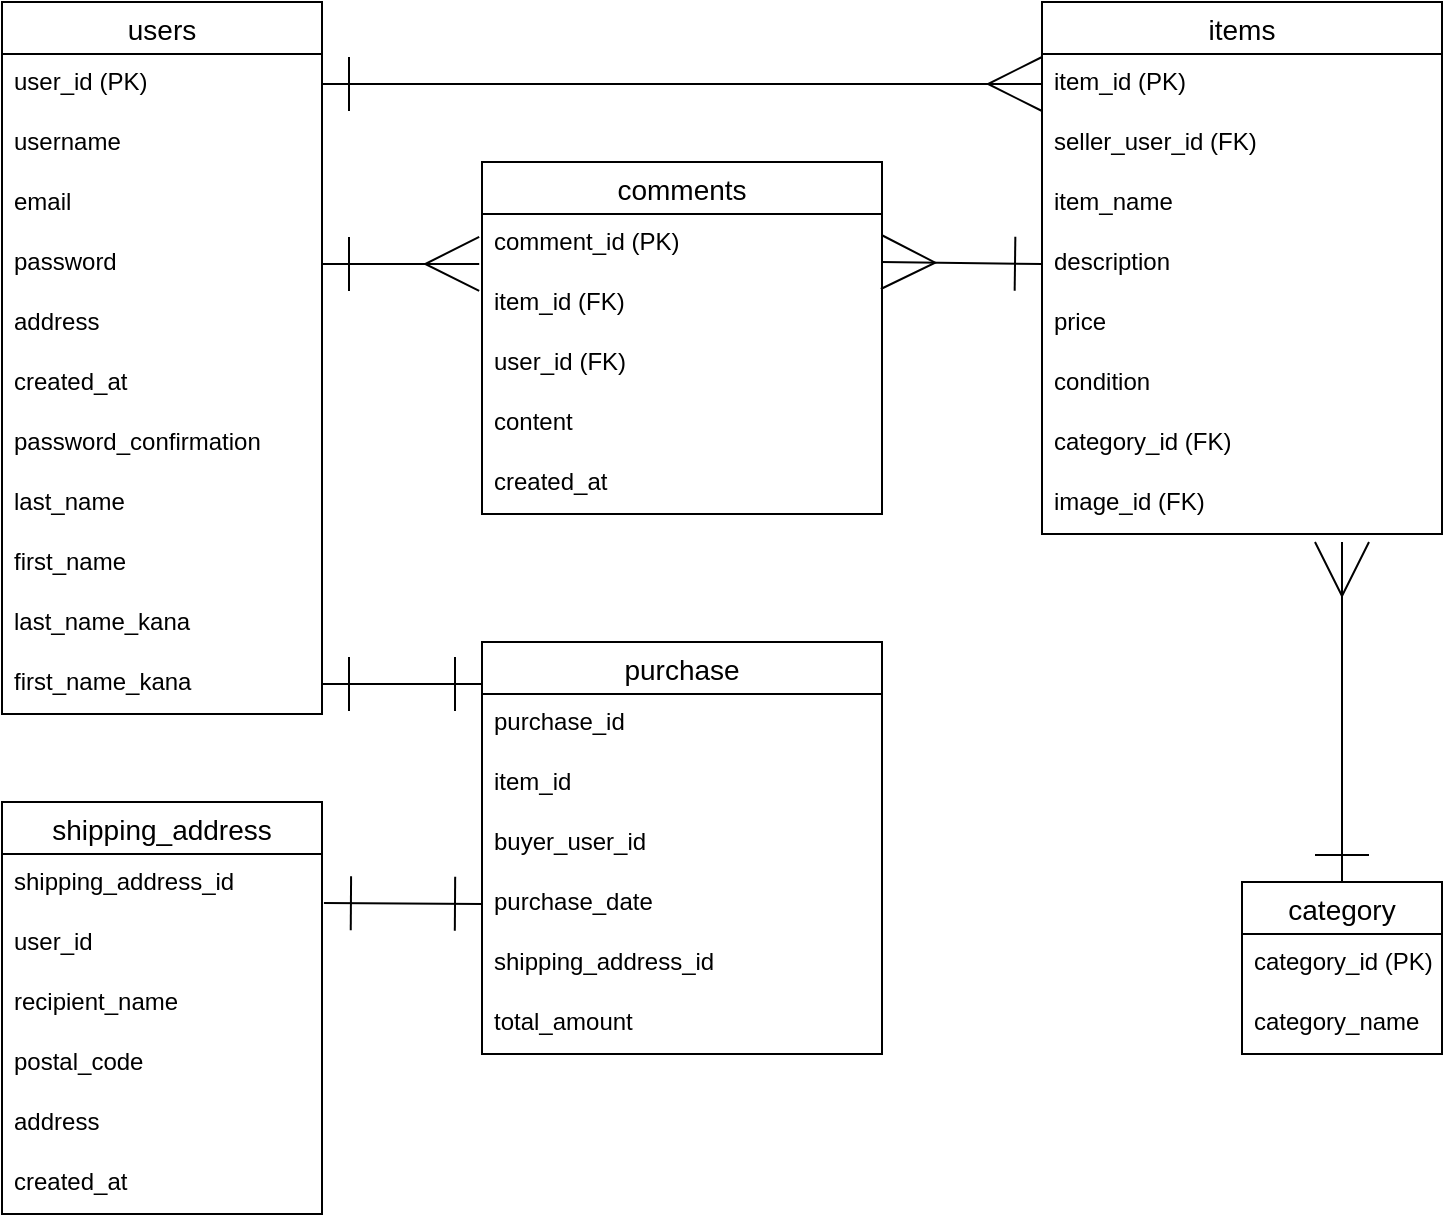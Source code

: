 <mxfile>
    <diagram id="QWt5Njx8KKRFBF5kM7WJ" name="ページ1">
        <mxGraphModel dx="806" dy="633" grid="1" gridSize="10" guides="1" tooltips="1" connect="1" arrows="1" fold="1" page="1" pageScale="1" pageWidth="827" pageHeight="1169" math="0" shadow="0">
            <root>
                <mxCell id="0"/>
                <mxCell id="1" parent="0"/>
                <mxCell id="JLa_qJ1yqbKClG0ipo85-51" value="users" style="swimlane;fontStyle=0;childLayout=stackLayout;horizontal=1;startSize=26;horizontalStack=0;resizeParent=1;resizeParentMax=0;resizeLast=0;collapsible=1;marginBottom=0;align=center;fontSize=14;" vertex="1" parent="1">
                    <mxGeometry x="40" y="40" width="160" height="356" as="geometry"/>
                </mxCell>
                <mxCell id="JLa_qJ1yqbKClG0ipo85-52" value="user_id (PK)" style="text;strokeColor=none;fillColor=none;spacingLeft=4;spacingRight=4;overflow=hidden;rotatable=0;points=[[0,0.5],[1,0.5]];portConstraint=eastwest;fontSize=12;" vertex="1" parent="JLa_qJ1yqbKClG0ipo85-51">
                    <mxGeometry y="26" width="160" height="30" as="geometry"/>
                </mxCell>
                <mxCell id="JLa_qJ1yqbKClG0ipo85-53" value="username" style="text;strokeColor=none;fillColor=none;spacingLeft=4;spacingRight=4;overflow=hidden;rotatable=0;points=[[0,0.5],[1,0.5]];portConstraint=eastwest;fontSize=12;" vertex="1" parent="JLa_qJ1yqbKClG0ipo85-51">
                    <mxGeometry y="56" width="160" height="30" as="geometry"/>
                </mxCell>
                <mxCell id="JLa_qJ1yqbKClG0ipo85-55" value="email" style="text;strokeColor=none;fillColor=none;spacingLeft=4;spacingRight=4;overflow=hidden;rotatable=0;points=[[0,0.5],[1,0.5]];portConstraint=eastwest;fontSize=12;" vertex="1" parent="JLa_qJ1yqbKClG0ipo85-51">
                    <mxGeometry y="86" width="160" height="30" as="geometry"/>
                </mxCell>
                <mxCell id="JLa_qJ1yqbKClG0ipo85-56" value="password" style="text;strokeColor=none;fillColor=none;spacingLeft=4;spacingRight=4;overflow=hidden;rotatable=0;points=[[0,0.5],[1,0.5]];portConstraint=eastwest;fontSize=12;" vertex="1" parent="JLa_qJ1yqbKClG0ipo85-51">
                    <mxGeometry y="116" width="160" height="30" as="geometry"/>
                </mxCell>
                <mxCell id="JLa_qJ1yqbKClG0ipo85-54" value="address" style="text;strokeColor=none;fillColor=none;spacingLeft=4;spacingRight=4;overflow=hidden;rotatable=0;points=[[0,0.5],[1,0.5]];portConstraint=eastwest;fontSize=12;" vertex="1" parent="JLa_qJ1yqbKClG0ipo85-51">
                    <mxGeometry y="146" width="160" height="30" as="geometry"/>
                </mxCell>
                <mxCell id="JLa_qJ1yqbKClG0ipo85-57" value="created_at" style="text;strokeColor=none;fillColor=none;spacingLeft=4;spacingRight=4;overflow=hidden;rotatable=0;points=[[0,0.5],[1,0.5]];portConstraint=eastwest;fontSize=12;" vertex="1" parent="JLa_qJ1yqbKClG0ipo85-51">
                    <mxGeometry y="176" width="160" height="30" as="geometry"/>
                </mxCell>
                <mxCell id="JLa_qJ1yqbKClG0ipo85-125" value="password_confirmation" style="text;strokeColor=none;fillColor=none;spacingLeft=4;spacingRight=4;overflow=hidden;rotatable=0;points=[[0,0.5],[1,0.5]];portConstraint=eastwest;fontSize=12;" vertex="1" parent="JLa_qJ1yqbKClG0ipo85-51">
                    <mxGeometry y="206" width="160" height="30" as="geometry"/>
                </mxCell>
                <mxCell id="JLa_qJ1yqbKClG0ipo85-127" value=" last_name" style="text;strokeColor=none;fillColor=none;spacingLeft=4;spacingRight=4;overflow=hidden;rotatable=0;points=[[0,0.5],[1,0.5]];portConstraint=eastwest;fontSize=12;" vertex="1" parent="JLa_qJ1yqbKClG0ipo85-51">
                    <mxGeometry y="236" width="160" height="30" as="geometry"/>
                </mxCell>
                <mxCell id="JLa_qJ1yqbKClG0ipo85-128" value="first_name" style="text;strokeColor=none;fillColor=none;spacingLeft=4;spacingRight=4;overflow=hidden;rotatable=0;points=[[0,0.5],[1,0.5]];portConstraint=eastwest;fontSize=12;" vertex="1" parent="JLa_qJ1yqbKClG0ipo85-51">
                    <mxGeometry y="266" width="160" height="30" as="geometry"/>
                </mxCell>
                <mxCell id="JLa_qJ1yqbKClG0ipo85-129" value="last_name_kana" style="text;strokeColor=none;fillColor=none;spacingLeft=4;spacingRight=4;overflow=hidden;rotatable=0;points=[[0,0.5],[1,0.5]];portConstraint=eastwest;fontSize=12;" vertex="1" parent="JLa_qJ1yqbKClG0ipo85-51">
                    <mxGeometry y="296" width="160" height="30" as="geometry"/>
                </mxCell>
                <mxCell id="JLa_qJ1yqbKClG0ipo85-126" value="first_name_kana" style="text;strokeColor=none;fillColor=none;spacingLeft=4;spacingRight=4;overflow=hidden;rotatable=0;points=[[0,0.5],[1,0.5]];portConstraint=eastwest;fontSize=12;" vertex="1" parent="JLa_qJ1yqbKClG0ipo85-51">
                    <mxGeometry y="326" width="160" height="30" as="geometry"/>
                </mxCell>
                <mxCell id="JLa_qJ1yqbKClG0ipo85-58" value="items" style="swimlane;fontStyle=0;childLayout=stackLayout;horizontal=1;startSize=26;horizontalStack=0;resizeParent=1;resizeParentMax=0;resizeLast=0;collapsible=1;marginBottom=0;align=center;fontSize=14;" vertex="1" parent="1">
                    <mxGeometry x="560" y="40" width="200" height="266" as="geometry"/>
                </mxCell>
                <mxCell id="JLa_qJ1yqbKClG0ipo85-59" value="item_id (PK)" style="text;strokeColor=none;fillColor=none;spacingLeft=4;spacingRight=4;overflow=hidden;rotatable=0;points=[[0,0.5],[1,0.5]];portConstraint=eastwest;fontSize=12;" vertex="1" parent="JLa_qJ1yqbKClG0ipo85-58">
                    <mxGeometry y="26" width="200" height="30" as="geometry"/>
                </mxCell>
                <mxCell id="JLa_qJ1yqbKClG0ipo85-61" value="seller_user_id (FK)" style="text;strokeColor=none;fillColor=none;spacingLeft=4;spacingRight=4;overflow=hidden;rotatable=0;points=[[0,0.5],[1,0.5]];portConstraint=eastwest;fontSize=12;" vertex="1" parent="JLa_qJ1yqbKClG0ipo85-58">
                    <mxGeometry y="56" width="200" height="30" as="geometry"/>
                </mxCell>
                <mxCell id="JLa_qJ1yqbKClG0ipo85-72" value="item_name" style="text;strokeColor=none;fillColor=none;spacingLeft=4;spacingRight=4;overflow=hidden;rotatable=0;points=[[0,0.5],[1,0.5]];portConstraint=eastwest;fontSize=12;" vertex="1" parent="JLa_qJ1yqbKClG0ipo85-58">
                    <mxGeometry y="86" width="200" height="30" as="geometry"/>
                </mxCell>
                <mxCell id="JLa_qJ1yqbKClG0ipo85-73" value="description" style="text;strokeColor=none;fillColor=none;spacingLeft=4;spacingRight=4;overflow=hidden;rotatable=0;points=[[0,0.5],[1,0.5]];portConstraint=eastwest;fontSize=12;" vertex="1" parent="JLa_qJ1yqbKClG0ipo85-58">
                    <mxGeometry y="116" width="200" height="30" as="geometry"/>
                </mxCell>
                <mxCell id="JLa_qJ1yqbKClG0ipo85-70" value="price" style="text;strokeColor=none;fillColor=none;spacingLeft=4;spacingRight=4;overflow=hidden;rotatable=0;points=[[0,0.5],[1,0.5]];portConstraint=eastwest;fontSize=12;" vertex="1" parent="JLa_qJ1yqbKClG0ipo85-58">
                    <mxGeometry y="146" width="200" height="30" as="geometry"/>
                </mxCell>
                <mxCell id="JLa_qJ1yqbKClG0ipo85-71" value="condition" style="text;strokeColor=none;fillColor=none;spacingLeft=4;spacingRight=4;overflow=hidden;rotatable=0;points=[[0,0.5],[1,0.5]];portConstraint=eastwest;fontSize=12;" vertex="1" parent="JLa_qJ1yqbKClG0ipo85-58">
                    <mxGeometry y="176" width="200" height="30" as="geometry"/>
                </mxCell>
                <mxCell id="JLa_qJ1yqbKClG0ipo85-83" value="category_id (FK)" style="text;strokeColor=none;fillColor=none;spacingLeft=4;spacingRight=4;overflow=hidden;rotatable=0;points=[[0,0.5],[1,0.5]];portConstraint=eastwest;fontSize=12;" vertex="1" parent="JLa_qJ1yqbKClG0ipo85-58">
                    <mxGeometry y="206" width="200" height="30" as="geometry"/>
                </mxCell>
                <mxCell id="JLa_qJ1yqbKClG0ipo85-84" value="image_id (FK)" style="text;strokeColor=none;fillColor=none;spacingLeft=4;spacingRight=4;overflow=hidden;rotatable=0;points=[[0,0.5],[1,0.5]];portConstraint=eastwest;fontSize=12;" vertex="1" parent="JLa_qJ1yqbKClG0ipo85-58">
                    <mxGeometry y="236" width="200" height="30" as="geometry"/>
                </mxCell>
                <mxCell id="JLa_qJ1yqbKClG0ipo85-85" value="comments" style="swimlane;fontStyle=0;childLayout=stackLayout;horizontal=1;startSize=26;horizontalStack=0;resizeParent=1;resizeParentMax=0;resizeLast=0;collapsible=1;marginBottom=0;align=center;fontSize=14;" vertex="1" parent="1">
                    <mxGeometry x="280" y="120" width="200" height="176" as="geometry"/>
                </mxCell>
                <mxCell id="JLa_qJ1yqbKClG0ipo85-86" value="comment_id (PK)" style="text;strokeColor=none;fillColor=none;spacingLeft=4;spacingRight=4;overflow=hidden;rotatable=0;points=[[0,0.5],[1,0.5]];portConstraint=eastwest;fontSize=12;" vertex="1" parent="JLa_qJ1yqbKClG0ipo85-85">
                    <mxGeometry y="26" width="200" height="30" as="geometry"/>
                </mxCell>
                <mxCell id="JLa_qJ1yqbKClG0ipo85-89" value="item_id (FK)" style="text;strokeColor=none;fillColor=none;spacingLeft=4;spacingRight=4;overflow=hidden;rotatable=0;points=[[0,0.5],[1,0.5]];portConstraint=eastwest;fontSize=12;" vertex="1" parent="JLa_qJ1yqbKClG0ipo85-85">
                    <mxGeometry y="56" width="200" height="30" as="geometry"/>
                </mxCell>
                <mxCell id="JLa_qJ1yqbKClG0ipo85-87" value="user_id (FK)" style="text;strokeColor=none;fillColor=none;spacingLeft=4;spacingRight=4;overflow=hidden;rotatable=0;points=[[0,0.5],[1,0.5]];portConstraint=eastwest;fontSize=12;" vertex="1" parent="JLa_qJ1yqbKClG0ipo85-85">
                    <mxGeometry y="86" width="200" height="30" as="geometry"/>
                </mxCell>
                <mxCell id="JLa_qJ1yqbKClG0ipo85-90" value="content" style="text;strokeColor=none;fillColor=none;spacingLeft=4;spacingRight=4;overflow=hidden;rotatable=0;points=[[0,0.5],[1,0.5]];portConstraint=eastwest;fontSize=12;" vertex="1" parent="JLa_qJ1yqbKClG0ipo85-85">
                    <mxGeometry y="116" width="200" height="30" as="geometry"/>
                </mxCell>
                <mxCell id="JLa_qJ1yqbKClG0ipo85-88" value="created_at" style="text;strokeColor=none;fillColor=none;spacingLeft=4;spacingRight=4;overflow=hidden;rotatable=0;points=[[0,0.5],[1,0.5]];portConstraint=eastwest;fontSize=12;" vertex="1" parent="JLa_qJ1yqbKClG0ipo85-85">
                    <mxGeometry y="146" width="200" height="30" as="geometry"/>
                </mxCell>
                <mxCell id="JLa_qJ1yqbKClG0ipo85-133" style="edgeStyle=none;html=1;exitX=0.5;exitY=0;exitDx=0;exitDy=0;startArrow=ERone;startFill=0;endArrow=ERmany;endFill=0;startSize=25;endSize=25;targetPerimeterSpacing=21;" edge="1" parent="1" source="JLa_qJ1yqbKClG0ipo85-103">
                    <mxGeometry relative="1" as="geometry">
                        <mxPoint x="710" y="310" as="targetPoint"/>
                    </mxGeometry>
                </mxCell>
                <mxCell id="JLa_qJ1yqbKClG0ipo85-103" value="category" style="swimlane;fontStyle=0;childLayout=stackLayout;horizontal=1;startSize=26;horizontalStack=0;resizeParent=1;resizeParentMax=0;resizeLast=0;collapsible=1;marginBottom=0;align=center;fontSize=14;" vertex="1" parent="1">
                    <mxGeometry x="660" y="480" width="100" height="86" as="geometry"/>
                </mxCell>
                <mxCell id="JLa_qJ1yqbKClG0ipo85-104" value="category_id (PK)" style="text;strokeColor=none;fillColor=none;spacingLeft=4;spacingRight=4;overflow=hidden;rotatable=0;points=[[0,0.5],[1,0.5]];portConstraint=eastwest;fontSize=12;" vertex="1" parent="JLa_qJ1yqbKClG0ipo85-103">
                    <mxGeometry y="26" width="100" height="30" as="geometry"/>
                </mxCell>
                <mxCell id="JLa_qJ1yqbKClG0ipo85-105" value="category_name" style="text;strokeColor=none;fillColor=none;spacingLeft=4;spacingRight=4;overflow=hidden;rotatable=0;points=[[0,0.5],[1,0.5]];portConstraint=eastwest;fontSize=12;" vertex="1" parent="JLa_qJ1yqbKClG0ipo85-103">
                    <mxGeometry y="56" width="100" height="30" as="geometry"/>
                </mxCell>
                <mxCell id="JLa_qJ1yqbKClG0ipo85-108" value="shipping_address" style="swimlane;fontStyle=0;childLayout=stackLayout;horizontal=1;startSize=26;horizontalStack=0;resizeParent=1;resizeParentMax=0;resizeLast=0;collapsible=1;marginBottom=0;align=center;fontSize=14;" vertex="1" parent="1">
                    <mxGeometry x="40" y="440" width="160" height="206" as="geometry"/>
                </mxCell>
                <mxCell id="JLa_qJ1yqbKClG0ipo85-109" value="shipping_address_id" style="text;strokeColor=none;fillColor=none;spacingLeft=4;spacingRight=4;overflow=hidden;rotatable=0;points=[[0,0.5],[1,0.5]];portConstraint=eastwest;fontSize=12;" vertex="1" parent="JLa_qJ1yqbKClG0ipo85-108">
                    <mxGeometry y="26" width="160" height="30" as="geometry"/>
                </mxCell>
                <mxCell id="JLa_qJ1yqbKClG0ipo85-110" value="user_id" style="text;strokeColor=none;fillColor=none;spacingLeft=4;spacingRight=4;overflow=hidden;rotatable=0;points=[[0,0.5],[1,0.5]];portConstraint=eastwest;fontSize=12;" vertex="1" parent="JLa_qJ1yqbKClG0ipo85-108">
                    <mxGeometry y="56" width="160" height="30" as="geometry"/>
                </mxCell>
                <mxCell id="JLa_qJ1yqbKClG0ipo85-116" value="recipient_name" style="text;strokeColor=none;fillColor=none;spacingLeft=4;spacingRight=4;overflow=hidden;rotatable=0;points=[[0,0.5],[1,0.5]];portConstraint=eastwest;fontSize=12;" vertex="1" parent="JLa_qJ1yqbKClG0ipo85-108">
                    <mxGeometry y="86" width="160" height="30" as="geometry"/>
                </mxCell>
                <mxCell id="JLa_qJ1yqbKClG0ipo85-114" value="postal_code" style="text;strokeColor=none;fillColor=none;spacingLeft=4;spacingRight=4;overflow=hidden;rotatable=0;points=[[0,0.5],[1,0.5]];portConstraint=eastwest;fontSize=12;" vertex="1" parent="JLa_qJ1yqbKClG0ipo85-108">
                    <mxGeometry y="116" width="160" height="30" as="geometry"/>
                </mxCell>
                <mxCell id="JLa_qJ1yqbKClG0ipo85-115" value="address" style="text;strokeColor=none;fillColor=none;spacingLeft=4;spacingRight=4;overflow=hidden;rotatable=0;points=[[0,0.5],[1,0.5]];portConstraint=eastwest;fontSize=12;" vertex="1" parent="JLa_qJ1yqbKClG0ipo85-108">
                    <mxGeometry y="146" width="160" height="30" as="geometry"/>
                </mxCell>
                <mxCell id="JLa_qJ1yqbKClG0ipo85-111" value="created_at" style="text;strokeColor=none;fillColor=none;spacingLeft=4;spacingRight=4;overflow=hidden;rotatable=0;points=[[0,0.5],[1,0.5]];portConstraint=eastwest;fontSize=12;" vertex="1" parent="JLa_qJ1yqbKClG0ipo85-108">
                    <mxGeometry y="176" width="160" height="30" as="geometry"/>
                </mxCell>
                <mxCell id="JLa_qJ1yqbKClG0ipo85-118" style="edgeStyle=none;html=1;exitX=1;exitY=0.5;exitDx=0;exitDy=0;entryX=0;entryY=0.5;entryDx=0;entryDy=0;endArrow=ERmany;endFill=0;startArrow=ERone;startFill=0;endSize=25;startSize=25;targetPerimeterSpacing=21;" edge="1" parent="1" source="JLa_qJ1yqbKClG0ipo85-52" target="JLa_qJ1yqbKClG0ipo85-59">
                    <mxGeometry relative="1" as="geometry"/>
                </mxCell>
                <mxCell id="JLa_qJ1yqbKClG0ipo85-119" style="edgeStyle=none;html=1;exitX=1;exitY=0.5;exitDx=0;exitDy=0;startArrow=ERone;startFill=0;endArrow=ERmany;endFill=0;startSize=25;endSize=25;targetPerimeterSpacing=21;entryX=-0.007;entryY=0.833;entryDx=0;entryDy=0;entryPerimeter=0;" edge="1" parent="1" source="JLa_qJ1yqbKClG0ipo85-56" target="JLa_qJ1yqbKClG0ipo85-86">
                    <mxGeometry relative="1" as="geometry">
                        <mxPoint x="280" y="170" as="targetPoint"/>
                    </mxGeometry>
                </mxCell>
                <mxCell id="JLa_qJ1yqbKClG0ipo85-120" style="edgeStyle=none;html=1;exitX=0;exitY=0.5;exitDx=0;exitDy=0;entryX=0.998;entryY=0.8;entryDx=0;entryDy=0;entryPerimeter=0;startArrow=ERone;startFill=0;endArrow=ERmany;endFill=0;startSize=25;endSize=25;targetPerimeterSpacing=21;" edge="1" parent="1" source="JLa_qJ1yqbKClG0ipo85-73" target="JLa_qJ1yqbKClG0ipo85-86">
                    <mxGeometry relative="1" as="geometry"/>
                </mxCell>
                <mxCell id="JLa_qJ1yqbKClG0ipo85-134" style="edgeStyle=none;html=1;exitX=1;exitY=0.5;exitDx=0;exitDy=0;startArrow=ERone;startFill=0;endArrow=ERone;endFill=0;startSize=25;endSize=25;targetPerimeterSpacing=21;" edge="1" parent="1" source="JLa_qJ1yqbKClG0ipo85-126">
                    <mxGeometry relative="1" as="geometry">
                        <mxPoint x="280" y="381" as="targetPoint"/>
                    </mxGeometry>
                </mxCell>
                <mxCell id="JLa_qJ1yqbKClG0ipo85-135" value="purchase" style="swimlane;fontStyle=0;childLayout=stackLayout;horizontal=1;startSize=26;horizontalStack=0;resizeParent=1;resizeParentMax=0;resizeLast=0;collapsible=1;marginBottom=0;align=center;fontSize=14;" vertex="1" parent="1">
                    <mxGeometry x="280" y="360" width="200" height="206" as="geometry"/>
                </mxCell>
                <mxCell id="JLa_qJ1yqbKClG0ipo85-136" value="purchase_id" style="text;strokeColor=none;fillColor=none;spacingLeft=4;spacingRight=4;overflow=hidden;rotatable=0;points=[[0,0.5],[1,0.5]];portConstraint=eastwest;fontSize=12;" vertex="1" parent="JLa_qJ1yqbKClG0ipo85-135">
                    <mxGeometry y="26" width="200" height="30" as="geometry"/>
                </mxCell>
                <mxCell id="JLa_qJ1yqbKClG0ipo85-140" value="item_id" style="text;strokeColor=none;fillColor=none;spacingLeft=4;spacingRight=4;overflow=hidden;rotatable=0;points=[[0,0.5],[1,0.5]];portConstraint=eastwest;fontSize=12;" vertex="1" parent="JLa_qJ1yqbKClG0ipo85-135">
                    <mxGeometry y="56" width="200" height="30" as="geometry"/>
                </mxCell>
                <mxCell id="JLa_qJ1yqbKClG0ipo85-139" value="buyer_user_id" style="text;strokeColor=none;fillColor=none;spacingLeft=4;spacingRight=4;overflow=hidden;rotatable=0;points=[[0,0.5],[1,0.5]];portConstraint=eastwest;fontSize=12;" vertex="1" parent="JLa_qJ1yqbKClG0ipo85-135">
                    <mxGeometry y="86" width="200" height="30" as="geometry"/>
                </mxCell>
                <mxCell id="JLa_qJ1yqbKClG0ipo85-137" value="purchase_date" style="text;strokeColor=none;fillColor=none;spacingLeft=4;spacingRight=4;overflow=hidden;rotatable=0;points=[[0,0.5],[1,0.5]];portConstraint=eastwest;fontSize=12;" vertex="1" parent="JLa_qJ1yqbKClG0ipo85-135">
                    <mxGeometry y="116" width="200" height="30" as="geometry"/>
                </mxCell>
                <mxCell id="JLa_qJ1yqbKClG0ipo85-143" value="shipping_address_id" style="text;strokeColor=none;fillColor=none;spacingLeft=4;spacingRight=4;overflow=hidden;rotatable=0;points=[[0,0.5],[1,0.5]];portConstraint=eastwest;fontSize=12;" vertex="1" parent="JLa_qJ1yqbKClG0ipo85-135">
                    <mxGeometry y="146" width="200" height="30" as="geometry"/>
                </mxCell>
                <mxCell id="JLa_qJ1yqbKClG0ipo85-138" value="total_amount" style="text;strokeColor=none;fillColor=none;spacingLeft=4;spacingRight=4;overflow=hidden;rotatable=0;points=[[0,0.5],[1,0.5]];portConstraint=eastwest;fontSize=12;" vertex="1" parent="JLa_qJ1yqbKClG0ipo85-135">
                    <mxGeometry y="176" width="200" height="30" as="geometry"/>
                </mxCell>
                <mxCell id="JLa_qJ1yqbKClG0ipo85-142" style="edgeStyle=none;html=1;exitX=0;exitY=0.5;exitDx=0;exitDy=0;startArrow=ERone;startFill=0;endArrow=ERone;endFill=0;startSize=25;endSize=25;targetPerimeterSpacing=21;entryX=1.006;entryY=-0.183;entryDx=0;entryDy=0;entryPerimeter=0;" edge="1" parent="1" source="JLa_qJ1yqbKClG0ipo85-137" target="JLa_qJ1yqbKClG0ipo85-110">
                    <mxGeometry relative="1" as="geometry">
                        <mxPoint x="200" y="490" as="targetPoint"/>
                    </mxGeometry>
                </mxCell>
            </root>
        </mxGraphModel>
    </diagram>
</mxfile>